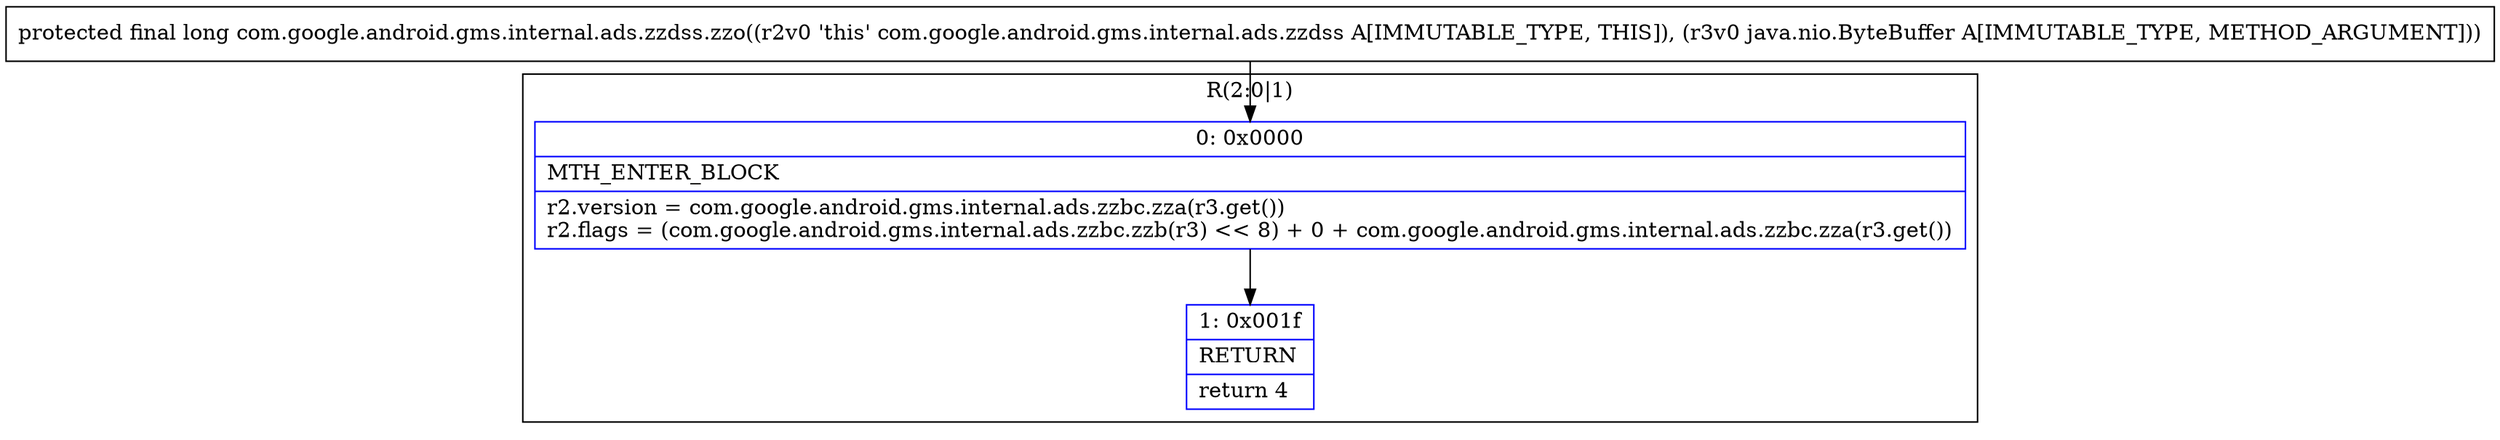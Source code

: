digraph "CFG forcom.google.android.gms.internal.ads.zzdss.zzo(Ljava\/nio\/ByteBuffer;)J" {
subgraph cluster_Region_122339596 {
label = "R(2:0|1)";
node [shape=record,color=blue];
Node_0 [shape=record,label="{0\:\ 0x0000|MTH_ENTER_BLOCK\l|r2.version = com.google.android.gms.internal.ads.zzbc.zza(r3.get())\lr2.flags = (com.google.android.gms.internal.ads.zzbc.zzb(r3) \<\< 8) + 0 + com.google.android.gms.internal.ads.zzbc.zza(r3.get())\l}"];
Node_1 [shape=record,label="{1\:\ 0x001f|RETURN\l|return 4\l}"];
}
MethodNode[shape=record,label="{protected final long com.google.android.gms.internal.ads.zzdss.zzo((r2v0 'this' com.google.android.gms.internal.ads.zzdss A[IMMUTABLE_TYPE, THIS]), (r3v0 java.nio.ByteBuffer A[IMMUTABLE_TYPE, METHOD_ARGUMENT])) }"];
MethodNode -> Node_0;
Node_0 -> Node_1;
}

